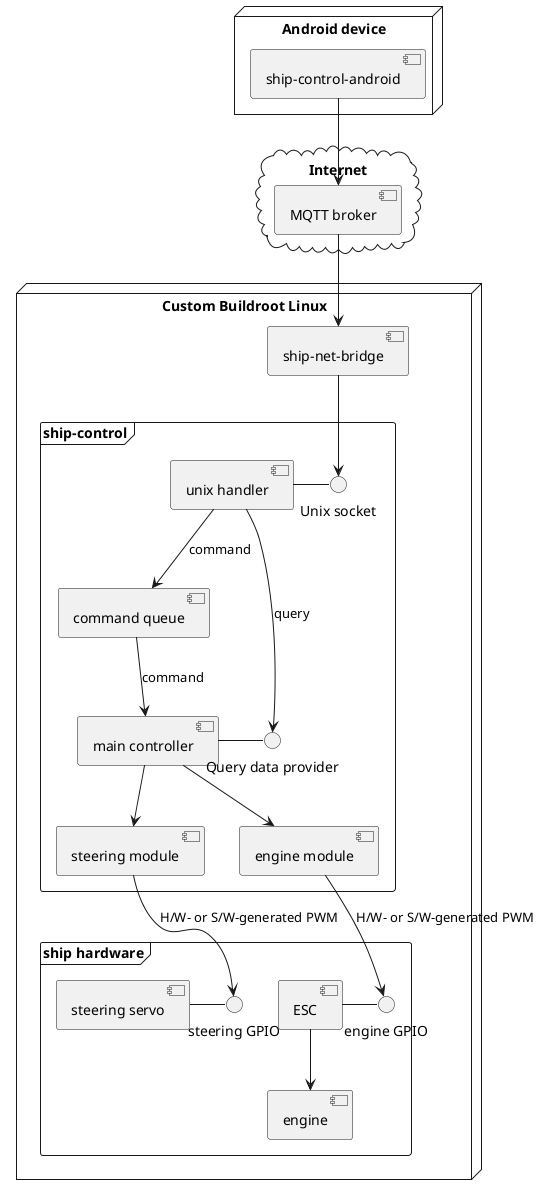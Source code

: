 @startuml
node "Android device" {
    [ship-control-android] as mobile
}
cloud "Internet" {
    [MQTT broker] as broker
}

node "Custom Buildroot Linux" {
    [ship-net-bridge] as bridge
    frame "ship-control" {
        () "Unix socket" as usock
        [unix handler] - usock
        bridge --> usock
        [unix handler] --> [command queue]: command
        [command queue] --> [main controller]: command
        () "Query data provider" as provider
        [main controller] - provider
        [main controller] --> [steering module]
        [main controller] --> [engine module]
        [unix handler] --> provider: query
    }
    frame "ship hardware" {
        () "engine GPIO"
        () "steering GPIO"
        [ESC] - "engine GPIO"
        [ESC] --> [engine]
        [steering servo] - "steering GPIO"
    }
}

mobile --> broker
broker --> bridge
[engine module] --> "engine GPIO": H/W- or S/W-generated PWM
[steering module] --> "steering GPIO": H/W- or S/W-generated PWM

@enduml
